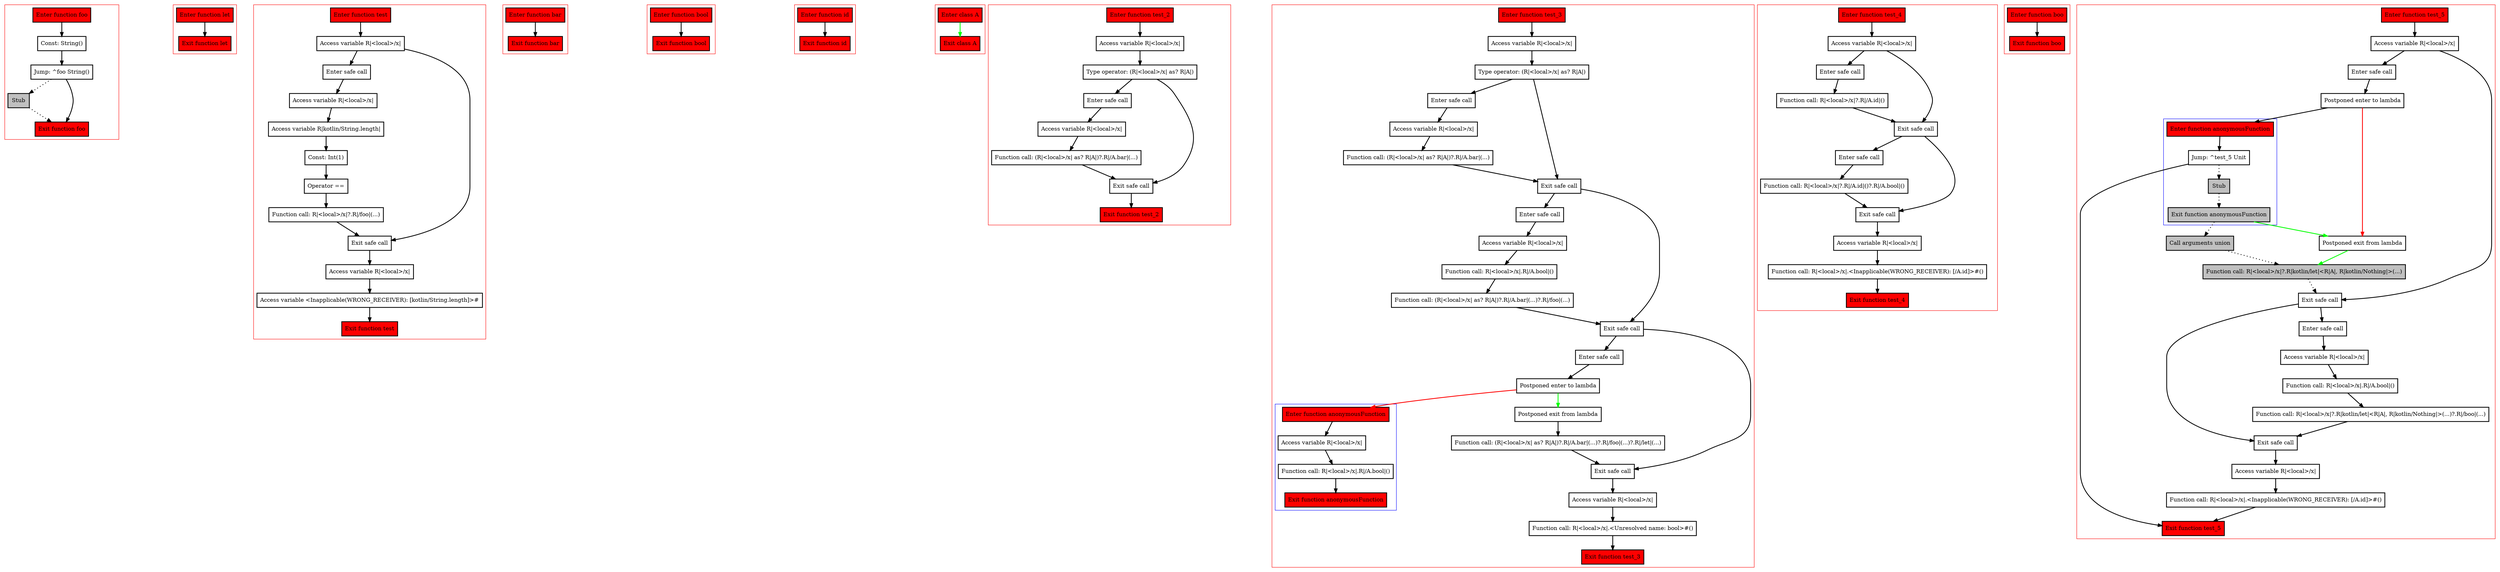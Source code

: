 digraph safeCalls_kt {
    graph [nodesep=3]
    node [shape=box penwidth=2]
    edge [penwidth=2]

    subgraph cluster_0 {
        color=red
        0 [label="Enter function foo" style="filled" fillcolor=red];
        2 [label="Const: String()"];
        3 [label="Jump: ^foo String()"];
        4 [label="Stub" style="filled" fillcolor=gray];
        1 [label="Exit function foo" style="filled" fillcolor=red];
    }
    0 -> {2};
    2 -> {3};
    3 -> {1};
    3 -> {4} [style=dotted];
    4 -> {1} [style=dotted];

    subgraph cluster_1 {
        color=red
        5 [label="Enter function let" style="filled" fillcolor=red];
        6 [label="Exit function let" style="filled" fillcolor=red];
    }
    5 -> {6};

    subgraph cluster_2 {
        color=red
        7 [label="Enter function test" style="filled" fillcolor=red];
        9 [label="Access variable R|<local>/x|"];
        10 [label="Enter safe call"];
        12 [label="Access variable R|<local>/x|"];
        13 [label="Access variable R|kotlin/String.length|"];
        14 [label="Const: Int(1)"];
        15 [label="Operator =="];
        16 [label="Function call: R|<local>/x|?.R|/foo|(...)"];
        11 [label="Exit safe call"];
        17 [label="Access variable R|<local>/x|"];
        18 [label="Access variable <Inapplicable(WRONG_RECEIVER): [kotlin/String.length]>#"];
        8 [label="Exit function test" style="filled" fillcolor=red];
    }
    7 -> {9};
    9 -> {10 11};
    10 -> {12};
    11 -> {17};
    12 -> {13};
    13 -> {14};
    14 -> {15};
    15 -> {16};
    16 -> {11};
    17 -> {18};
    18 -> {8};

    subgraph cluster_3 {
        color=red
        19 [label="Enter function bar" style="filled" fillcolor=red];
        20 [label="Exit function bar" style="filled" fillcolor=red];
    }
    19 -> {20};

    subgraph cluster_4 {
        color=red
        21 [label="Enter function bool" style="filled" fillcolor=red];
        22 [label="Exit function bool" style="filled" fillcolor=red];
    }
    21 -> {22};

    subgraph cluster_5 {
        color=red
        23 [label="Enter function id" style="filled" fillcolor=red];
        24 [label="Exit function id" style="filled" fillcolor=red];
    }
    23 -> {24};

    subgraph cluster_6 {
        color=red
        25 [label="Enter class A" style="filled" fillcolor=red];
        26 [label="Exit class A" style="filled" fillcolor=red];
    }
    25 -> {26} [color=green];

    subgraph cluster_7 {
        color=red
        27 [label="Enter function test_2" style="filled" fillcolor=red];
        29 [label="Access variable R|<local>/x|"];
        30 [label="Type operator: (R|<local>/x| as? R|A|)"];
        31 [label="Enter safe call"];
        33 [label="Access variable R|<local>/x|"];
        34 [label="Function call: (R|<local>/x| as? R|A|)?.R|/A.bar|(...)"];
        32 [label="Exit safe call"];
        28 [label="Exit function test_2" style="filled" fillcolor=red];
    }
    27 -> {29};
    29 -> {30};
    30 -> {31 32};
    31 -> {33};
    32 -> {28};
    33 -> {34};
    34 -> {32};

    subgraph cluster_8 {
        color=red
        35 [label="Enter function test_3" style="filled" fillcolor=red];
        37 [label="Access variable R|<local>/x|"];
        38 [label="Type operator: (R|<local>/x| as? R|A|)"];
        39 [label="Enter safe call"];
        41 [label="Access variable R|<local>/x|"];
        42 [label="Function call: (R|<local>/x| as? R|A|)?.R|/A.bar|(...)"];
        40 [label="Exit safe call"];
        43 [label="Enter safe call"];
        45 [label="Access variable R|<local>/x|"];
        46 [label="Function call: R|<local>/x|.R|/A.bool|()"];
        47 [label="Function call: (R|<local>/x| as? R|A|)?.R|/A.bar|(...)?.R|/foo|(...)"];
        44 [label="Exit safe call"];
        48 [label="Enter safe call"];
        50 [label="Postponed enter to lambda"];
        subgraph cluster_9 {
            color=blue
            55 [label="Enter function anonymousFunction" style="filled" fillcolor=red];
            57 [label="Access variable R|<local>/x|"];
            58 [label="Function call: R|<local>/x|.R|/A.bool|()"];
            56 [label="Exit function anonymousFunction" style="filled" fillcolor=red];
        }
        51 [label="Postponed exit from lambda"];
        52 [label="Function call: (R|<local>/x| as? R|A|)?.R|/A.bar|(...)?.R|/foo|(...)?.R|/let|(...)"];
        49 [label="Exit safe call"];
        53 [label="Access variable R|<local>/x|"];
        54 [label="Function call: R|<local>/x|.<Unresolved name: bool>#()"];
        36 [label="Exit function test_3" style="filled" fillcolor=red];
    }
    35 -> {37};
    37 -> {38};
    38 -> {39 40};
    39 -> {41};
    40 -> {43 44};
    41 -> {42};
    42 -> {40};
    43 -> {45};
    44 -> {48 49};
    45 -> {46};
    46 -> {47};
    47 -> {44};
    48 -> {50};
    49 -> {53};
    50 -> {51} [color=green];
    50 -> {55} [color=red];
    51 -> {52};
    52 -> {49};
    53 -> {54};
    54 -> {36};
    55 -> {57};
    57 -> {58};
    58 -> {56};

    subgraph cluster_10 {
        color=red
        59 [label="Enter function test_4" style="filled" fillcolor=red];
        61 [label="Access variable R|<local>/x|"];
        62 [label="Enter safe call"];
        64 [label="Function call: R|<local>/x|?.R|/A.id|()"];
        63 [label="Exit safe call"];
        65 [label="Enter safe call"];
        67 [label="Function call: R|<local>/x|?.R|/A.id|()?.R|/A.bool|()"];
        66 [label="Exit safe call"];
        68 [label="Access variable R|<local>/x|"];
        69 [label="Function call: R|<local>/x|.<Inapplicable(WRONG_RECEIVER): [/A.id]>#()"];
        60 [label="Exit function test_4" style="filled" fillcolor=red];
    }
    59 -> {61};
    61 -> {62 63};
    62 -> {64};
    63 -> {65 66};
    64 -> {63};
    65 -> {67};
    66 -> {68};
    67 -> {66};
    68 -> {69};
    69 -> {60};

    subgraph cluster_11 {
        color=red
        70 [label="Enter function boo" style="filled" fillcolor=red];
        71 [label="Exit function boo" style="filled" fillcolor=red];
    }
    70 -> {71};

    subgraph cluster_12 {
        color=red
        72 [label="Enter function test_5" style="filled" fillcolor=red];
        74 [label="Access variable R|<local>/x|"];
        75 [label="Enter safe call"];
        77 [label="Postponed enter to lambda"];
        subgraph cluster_13 {
            color=blue
            88 [label="Enter function anonymousFunction" style="filled" fillcolor=red];
            90 [label="Jump: ^test_5 Unit"];
            91 [label="Stub" style="filled" fillcolor=gray];
            89 [label="Exit function anonymousFunction" style="filled" fillcolor=red style="filled" fillcolor=gray];
        }
        80 [label="Call arguments union" style="filled" fillcolor=gray];
        78 [label="Postponed exit from lambda"];
        79 [label="Function call: R|<local>/x|?.R|kotlin/let|<R|A|, R|kotlin/Nothing|>(...)" style="filled" fillcolor=gray];
        76 [label="Exit safe call"];
        81 [label="Enter safe call"];
        83 [label="Access variable R|<local>/x|"];
        84 [label="Function call: R|<local>/x|.R|/A.bool|()"];
        85 [label="Function call: R|<local>/x|?.R|kotlin/let|<R|A|, R|kotlin/Nothing|>(...)?.R|/boo|(...)"];
        82 [label="Exit safe call"];
        86 [label="Access variable R|<local>/x|"];
        87 [label="Function call: R|<local>/x|.<Inapplicable(WRONG_RECEIVER): [/A.id]>#()"];
        73 [label="Exit function test_5" style="filled" fillcolor=red];
    }
    72 -> {74};
    74 -> {75 76};
    75 -> {77};
    76 -> {81 82};
    77 -> {88};
    77 -> {78} [color=red];
    78 -> {79} [color=green];
    79 -> {76} [style=dotted];
    80 -> {79} [style=dotted];
    81 -> {83};
    82 -> {86};
    83 -> {84};
    84 -> {85};
    85 -> {82};
    86 -> {87};
    87 -> {73};
    88 -> {90};
    89 -> {80} [style=dotted];
    89 -> {78} [color=green];
    90 -> {73};
    90 -> {91} [style=dotted];
    91 -> {89} [style=dotted];

}
